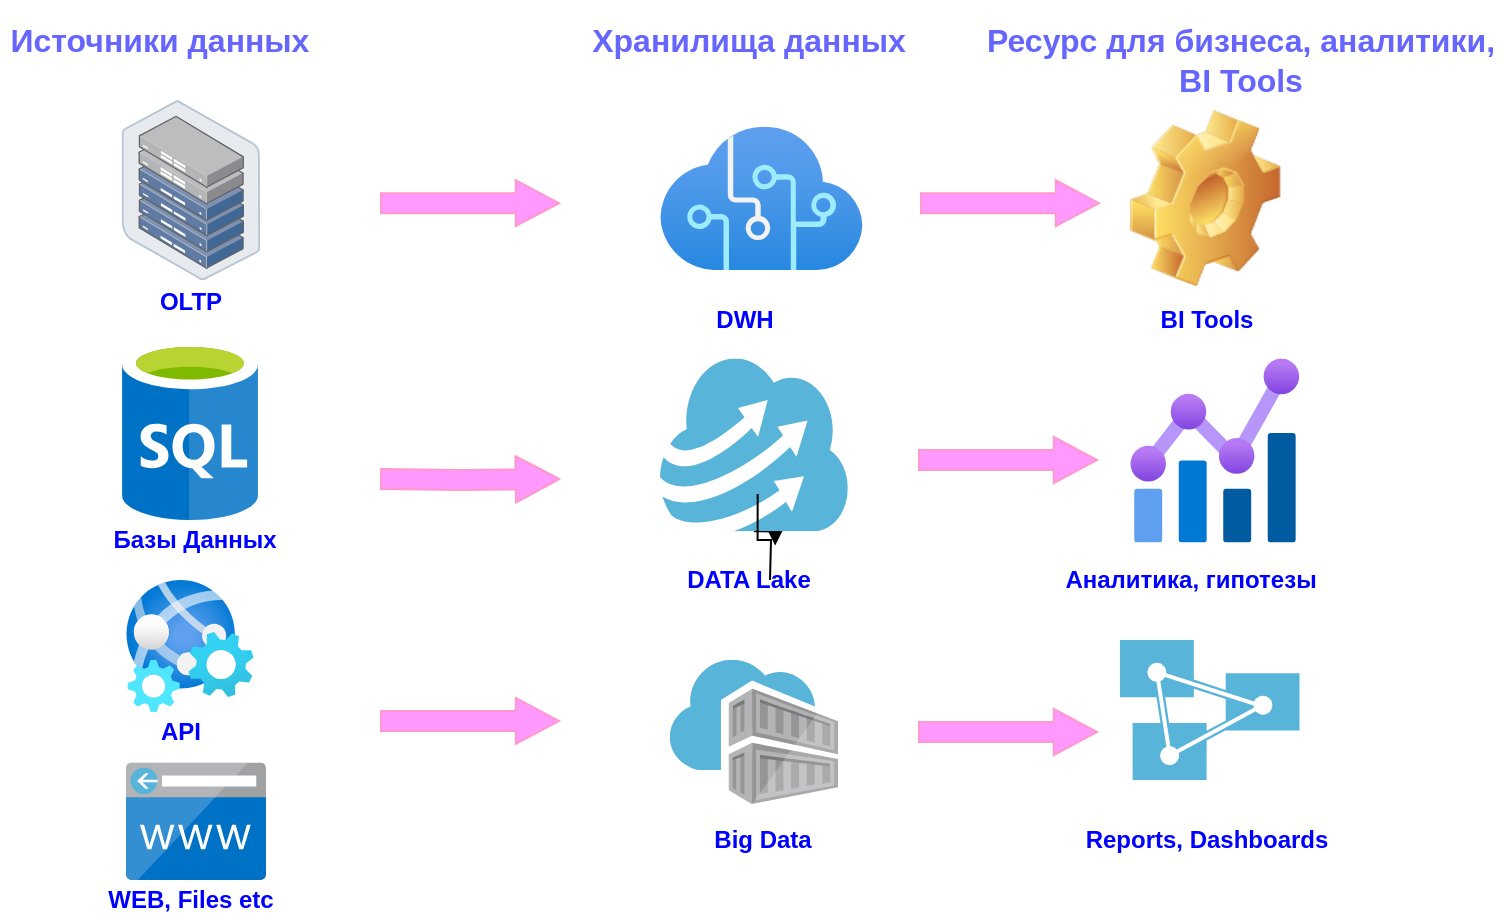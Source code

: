 <mxfile version="18.1.3" type="device"><diagram id="cTimiQaWZAOYhP0w_HA3" name="Страница 1"><mxGraphModel dx="1038" dy="641" grid="0" gridSize="10" guides="1" tooltips="1" connect="1" arrows="1" fold="1" page="1" pageScale="1" pageWidth="827" pageHeight="1169" math="0" shadow="0"><root><mxCell id="0"/><mxCell id="1" parent="0"/><mxCell id="UfLPcVM4alJWypwqS6Lj-2" value="Источники данных" style="text;html=1;strokeColor=none;fillColor=none;align=center;verticalAlign=middle;whiteSpace=wrap;rounded=0;fontSize=16;fontStyle=1;fontColor=#6666FF;" parent="1" vertex="1"><mxGeometry x="40" y="30" width="160" height="40" as="geometry"/></mxCell><mxCell id="DqJ7K3s2XkTmujEP5Q8C-15" value="" style="shape=flexArrow;endArrow=classic;html=1;rounded=0;endWidth=12;endSize=6.87;strokeColor=#FF99CC;fillColor=#FF99FF;" parent="1" edge="1"><mxGeometry width="50" height="50" relative="1" as="geometry"><mxPoint x="230" y="131.58" as="sourcePoint"/><mxPoint x="320" y="131.58" as="targetPoint"/></mxGeometry></mxCell><mxCell id="DqJ7K3s2XkTmujEP5Q8C-16" value="" style="shape=flexArrow;endArrow=classic;html=1;rounded=0;endWidth=12;endSize=6.87;strokeColor=#FF99CC;fillColor=#FF99FF;" parent="1" edge="1"><mxGeometry width="50" height="50" relative="1" as="geometry"><mxPoint x="230" y="269.5" as="sourcePoint"/><mxPoint x="320" y="269.5" as="targetPoint"/><Array as="points"><mxPoint x="270" y="270"/></Array></mxGeometry></mxCell><mxCell id="DqJ7K3s2XkTmujEP5Q8C-18" value="" style="shape=flexArrow;endArrow=classic;html=1;rounded=0;endWidth=12;endSize=6.87;strokeColor=#FF99CC;fillColor=#FF99FF;" parent="1" edge="1"><mxGeometry width="50" height="50" relative="1" as="geometry"><mxPoint x="230" y="390.45" as="sourcePoint"/><mxPoint x="320" y="390.45" as="targetPoint"/></mxGeometry></mxCell><mxCell id="PyTOJRpPRYc2gI2ybLtB-5" style="edgeStyle=orthogonalEdgeStyle;rounded=0;orthogonalLoop=1;jettySize=auto;html=1;exitX=0.5;exitY=1;exitDx=0;exitDy=0;exitPerimeter=0;entryX=0.52;entryY=0.784;entryDx=0;entryDy=0;entryPerimeter=0;startArrow=none;" parent="1" source="PyTOJRpPRYc2gI2ybLtB-26" edge="1"><mxGeometry relative="1" as="geometry"><mxPoint x="425" y="320" as="sourcePoint"/><mxPoint x="427.6" y="302.72" as="targetPoint"/></mxGeometry></mxCell><mxCell id="PyTOJRpPRYc2gI2ybLtB-6" value="Хранилища данных" style="text;html=1;align=center;verticalAlign=middle;resizable=0;points=[];autosize=1;strokeColor=none;fillColor=none;fontSize=16;fontStyle=1;fontColor=#6666FF;" parent="1" vertex="1"><mxGeometry x="329" y="40" width="170" height="20" as="geometry"/></mxCell><mxCell id="PyTOJRpPRYc2gI2ybLtB-7" value="Ресурс для бизнеса, аналитики, &lt;br&gt;BI Tools" style="text;html=1;align=center;verticalAlign=middle;resizable=0;points=[];autosize=1;strokeColor=none;fillColor=none;fontSize=16;fontColor=#6666FF;fontStyle=1" parent="1" vertex="1"><mxGeometry x="525" y="40" width="270" height="40" as="geometry"/></mxCell><mxCell id="PyTOJRpPRYc2gI2ybLtB-8" value="" style="shape=image;html=1;verticalLabelPosition=bottom;verticalAlign=top;imageAspect=1;aspect=fixed;image=img/clipart/Gear_128x128.png;fontSize=16;fontColor=#6666FF;fillColor=#FF99CC;" parent="1" vertex="1"><mxGeometry x="604.94" y="85.11" width="75.25" height="88.27" as="geometry"/></mxCell><mxCell id="PyTOJRpPRYc2gI2ybLtB-9" value="" style="aspect=fixed;html=1;points=[];align=center;image;fontSize=12;image=img/lib/azure2/ai_machine_learning/Cognitive_Services.svg;fontColor=#6666FF;fillColor=#FF99CC;" parent="1" vertex="1"><mxGeometry x="370" y="93.46" width="101.41" height="71.58" as="geometry"/></mxCell><mxCell id="PyTOJRpPRYc2gI2ybLtB-12" value="" style="sketch=0;aspect=fixed;html=1;points=[];align=center;image;fontSize=12;image=img/lib/mscae/SQL_Database_generic.svg;fontColor=#6666FF;fillColor=#FF99CC;" parent="1" vertex="1"><mxGeometry x="100.8" y="200" width="68.4" height="90" as="geometry"/></mxCell><mxCell id="PyTOJRpPRYc2gI2ybLtB-18" value="" style="sketch=0;aspect=fixed;html=1;points=[];align=center;image;fontSize=12;image=img/lib/mscae/CustomDomain.svg;fontColor=#6666FF;fillColor=#FF99CC;" parent="1" vertex="1"><mxGeometry x="103" y="411.2" width="70" height="58.8" as="geometry"/></mxCell><mxCell id="PyTOJRpPRYc2gI2ybLtB-23" value="" style="aspect=fixed;html=1;points=[];align=center;image;fontSize=12;image=img/lib/azure2/preview/Web_Environment.svg;fontColor=#6666FF;fillColor=#FF99CC;" parent="1" vertex="1"><mxGeometry x="103" y="320" width="64" height="66" as="geometry"/></mxCell><mxCell id="PyTOJRpPRYc2gI2ybLtB-26" value="" style="sketch=0;aspect=fixed;html=1;points=[];align=center;image;fontSize=12;image=img/lib/mscae/Cloud_Cycle.svg;fontColor=#6666FF;fillColor=#FF99CC;" parent="1" vertex="1"><mxGeometry x="370" y="209.26" width="93.91" height="86.4" as="geometry"/></mxCell><mxCell id="PyTOJRpPRYc2gI2ybLtB-27" value="" style="edgeStyle=orthogonalEdgeStyle;rounded=0;orthogonalLoop=1;jettySize=auto;html=1;exitX=0.5;exitY=1;exitDx=0;exitDy=0;exitPerimeter=0;entryX=0.52;entryY=0.784;entryDx=0;entryDy=0;entryPerimeter=0;endArrow=none;" parent="1" target="PyTOJRpPRYc2gI2ybLtB-26" edge="1"><mxGeometry relative="1" as="geometry"><mxPoint x="425" y="320" as="sourcePoint"/><mxPoint x="427.6" y="302.72" as="targetPoint"/></mxGeometry></mxCell><mxCell id="PyTOJRpPRYc2gI2ybLtB-33" value="" style="shape=flexArrow;endArrow=classic;html=1;rounded=0;endWidth=12;endSize=6.87;strokeColor=#FF99CC;fillColor=#FF99FF;" parent="1" edge="1"><mxGeometry width="50" height="50" relative="1" as="geometry"><mxPoint x="499" y="396" as="sourcePoint"/><mxPoint x="589" y="396" as="targetPoint"/></mxGeometry></mxCell><mxCell id="PyTOJRpPRYc2gI2ybLtB-34" value="" style="shape=flexArrow;endArrow=classic;html=1;rounded=0;endWidth=12;endSize=6.87;strokeColor=#FF99CC;fillColor=#FF99FF;" parent="1" edge="1"><mxGeometry width="50" height="50" relative="1" as="geometry"><mxPoint x="499" y="260" as="sourcePoint"/><mxPoint x="589" y="260" as="targetPoint"/></mxGeometry></mxCell><mxCell id="PyTOJRpPRYc2gI2ybLtB-35" value="" style="shape=flexArrow;endArrow=classic;html=1;rounded=0;endWidth=12;endSize=6.87;strokeColor=#FF99CC;fillColor=#FF99FF;" parent="1" edge="1"><mxGeometry width="50" height="50" relative="1" as="geometry"><mxPoint x="500" y="131.58" as="sourcePoint"/><mxPoint x="590" y="131.58" as="targetPoint"/></mxGeometry></mxCell><mxCell id="tJhNb8dEJq19HYXVkjpb-1" value="OLTP" style="text;html=1;align=center;verticalAlign=middle;resizable=0;points=[];autosize=1;strokeColor=none;fillColor=none;fontStyle=1;fontColor=#0000FF;" parent="1" vertex="1"><mxGeometry x="110" y="170.69" width="50" height="20" as="geometry"/></mxCell><mxCell id="tJhNb8dEJq19HYXVkjpb-2" value="Базы Данных" style="text;html=1;align=center;verticalAlign=middle;resizable=0;points=[];autosize=1;strokeColor=none;fillColor=none;fontColor=#0000FF;fontStyle=1" parent="1" vertex="1"><mxGeometry x="87.2" y="290" width="100" height="20" as="geometry"/></mxCell><mxCell id="tJhNb8dEJq19HYXVkjpb-3" value="WEB, Files etc" style="text;html=1;align=center;verticalAlign=middle;resizable=0;points=[];autosize=1;strokeColor=none;fillColor=none;fontColor=#0000FF;fontStyle=1" parent="1" vertex="1"><mxGeometry x="85" y="470" width="100" height="20" as="geometry"/></mxCell><mxCell id="tJhNb8dEJq19HYXVkjpb-4" value="" style="points=[];aspect=fixed;html=1;align=center;shadow=0;dashed=0;image;image=img/lib/allied_telesis/storage/Datacenter_Server_Half_Rack_ToR.svg;fontColor=#0000FF;" parent="1" vertex="1"><mxGeometry x="100.8" y="80" width="69.27" height="90" as="geometry"/></mxCell><mxCell id="tJhNb8dEJq19HYXVkjpb-5" value="API" style="text;html=1;align=center;verticalAlign=middle;resizable=0;points=[];autosize=1;strokeColor=none;fillColor=none;fontColor=#0000FF;fontStyle=1" parent="1" vertex="1"><mxGeometry x="110" y="386" width="40" height="20" as="geometry"/></mxCell><mxCell id="tJhNb8dEJq19HYXVkjpb-6" value="DWH" style="text;html=1;align=center;verticalAlign=middle;resizable=0;points=[];autosize=1;strokeColor=none;fillColor=none;fontColor=#0000FF;fontStyle=1" parent="1" vertex="1"><mxGeometry x="391.92" y="180" width="40" height="20" as="geometry"/></mxCell><mxCell id="tJhNb8dEJq19HYXVkjpb-7" value="DATA Lake" style="text;html=1;align=center;verticalAlign=middle;resizable=0;points=[];autosize=1;strokeColor=none;fillColor=none;fontColor=#0000FF;fontStyle=1" parent="1" vertex="1"><mxGeometry x="374" y="310" width="80" height="20" as="geometry"/></mxCell><mxCell id="tJhNb8dEJq19HYXVkjpb-10" value="" style="sketch=0;aspect=fixed;html=1;points=[];align=center;image;fontSize=12;image=img/lib/mscae/Container_Registries.svg;fontColor=#0000FF;" parent="1" vertex="1"><mxGeometry x="374.91" y="359.84" width="84.09" height="72.32" as="geometry"/></mxCell><mxCell id="tJhNb8dEJq19HYXVkjpb-11" value="Big Data" style="text;html=1;align=center;verticalAlign=middle;resizable=0;points=[];autosize=1;strokeColor=none;fillColor=none;fontColor=#0000FF;fontStyle=1" parent="1" vertex="1"><mxGeometry x="390.7" y="440" width="60" height="20" as="geometry"/></mxCell><mxCell id="tJhNb8dEJq19HYXVkjpb-12" value="BI Tools" style="text;html=1;align=center;verticalAlign=middle;resizable=0;points=[];autosize=1;strokeColor=none;fillColor=none;fontColor=#0000FF;fontStyle=1" parent="1" vertex="1"><mxGeometry x="612.57" y="180.0" width="60" height="20" as="geometry"/></mxCell><mxCell id="tJhNb8dEJq19HYXVkjpb-13" value="Аналитика, гипотезы" style="text;html=1;align=center;verticalAlign=middle;resizable=0;points=[];autosize=1;strokeColor=none;fillColor=none;fontColor=#0000FF;fontStyle=1" parent="1" vertex="1"><mxGeometry x="565" y="310" width="140" height="20" as="geometry"/></mxCell><mxCell id="tJhNb8dEJq19HYXVkjpb-15" value="" style="aspect=fixed;html=1;points=[];align=center;image;fontSize=12;image=img/lib/azure2/management_governance/Metrics.svg;fontColor=#0000FF;" parent="1" vertex="1"><mxGeometry x="604.94" y="209.26" width="84.92" height="92" as="geometry"/></mxCell><mxCell id="tJhNb8dEJq19HYXVkjpb-16" value="" style="sketch=0;aspect=fixed;html=1;points=[];align=center;image;fontSize=12;image=img/lib/mscae/Analysis_Services.svg;fontColor=#0000FF;" parent="1" vertex="1"><mxGeometry x="599.91" y="350" width="89.95" height="70.16" as="geometry"/></mxCell><mxCell id="tJhNb8dEJq19HYXVkjpb-18" value="Reports, Dashboards" style="text;html=1;align=center;verticalAlign=middle;resizable=0;points=[];autosize=1;strokeColor=none;fillColor=none;fontColor=#0000FF;fontStyle=1" parent="1" vertex="1"><mxGeometry x="572.57" y="440" width="140" height="20" as="geometry"/></mxCell></root></mxGraphModel></diagram></mxfile>